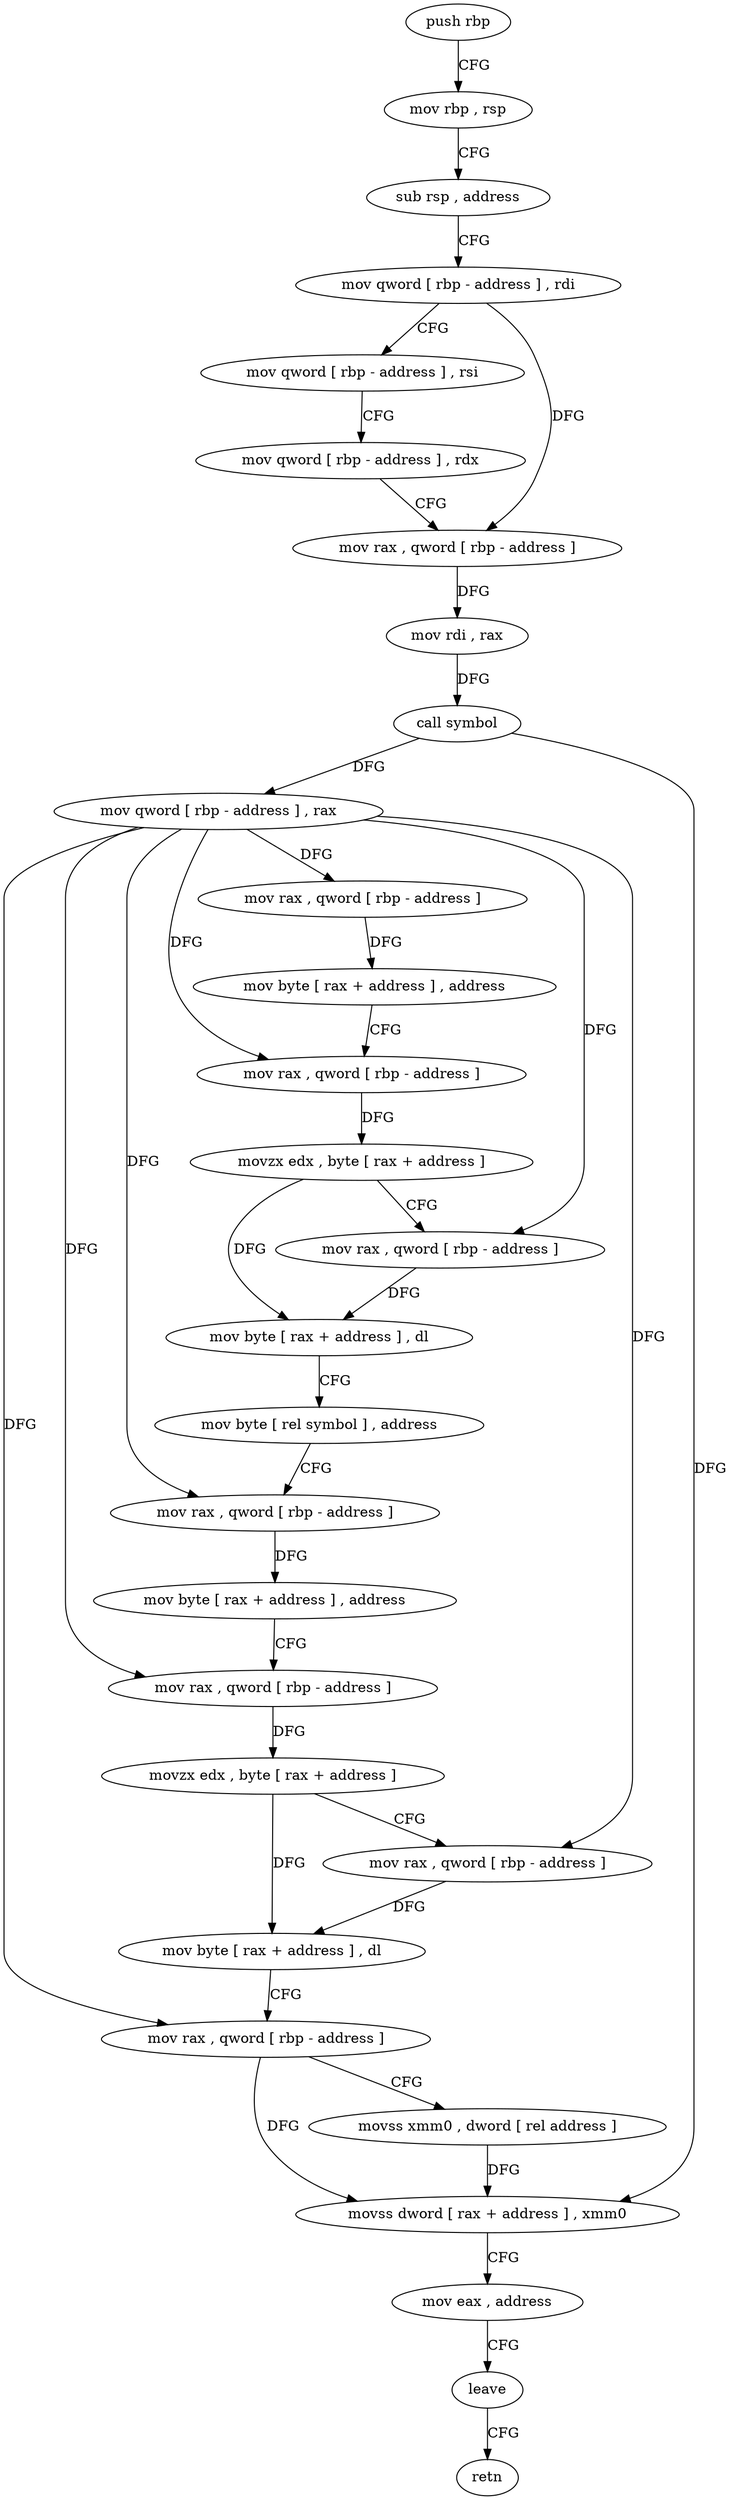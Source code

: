 digraph "func" {
"4258017" [label = "push rbp" ]
"4258018" [label = "mov rbp , rsp" ]
"4258021" [label = "sub rsp , address" ]
"4258025" [label = "mov qword [ rbp - address ] , rdi" ]
"4258029" [label = "mov qword [ rbp - address ] , rsi" ]
"4258033" [label = "mov qword [ rbp - address ] , rdx" ]
"4258037" [label = "mov rax , qword [ rbp - address ]" ]
"4258041" [label = "mov rdi , rax" ]
"4258044" [label = "call symbol" ]
"4258049" [label = "mov qword [ rbp - address ] , rax" ]
"4258053" [label = "mov rax , qword [ rbp - address ]" ]
"4258057" [label = "mov byte [ rax + address ] , address" ]
"4258061" [label = "mov rax , qword [ rbp - address ]" ]
"4258065" [label = "movzx edx , byte [ rax + address ]" ]
"4258069" [label = "mov rax , qword [ rbp - address ]" ]
"4258073" [label = "mov byte [ rax + address ] , dl" ]
"4258076" [label = "mov byte [ rel symbol ] , address" ]
"4258083" [label = "mov rax , qword [ rbp - address ]" ]
"4258087" [label = "mov byte [ rax + address ] , address" ]
"4258091" [label = "mov rax , qword [ rbp - address ]" ]
"4258095" [label = "movzx edx , byte [ rax + address ]" ]
"4258099" [label = "mov rax , qword [ rbp - address ]" ]
"4258103" [label = "mov byte [ rax + address ] , dl" ]
"4258106" [label = "mov rax , qword [ rbp - address ]" ]
"4258110" [label = "movss xmm0 , dword [ rel address ]" ]
"4258118" [label = "movss dword [ rax + address ] , xmm0" ]
"4258123" [label = "mov eax , address" ]
"4258128" [label = "leave" ]
"4258129" [label = "retn" ]
"4258017" -> "4258018" [ label = "CFG" ]
"4258018" -> "4258021" [ label = "CFG" ]
"4258021" -> "4258025" [ label = "CFG" ]
"4258025" -> "4258029" [ label = "CFG" ]
"4258025" -> "4258037" [ label = "DFG" ]
"4258029" -> "4258033" [ label = "CFG" ]
"4258033" -> "4258037" [ label = "CFG" ]
"4258037" -> "4258041" [ label = "DFG" ]
"4258041" -> "4258044" [ label = "DFG" ]
"4258044" -> "4258049" [ label = "DFG" ]
"4258044" -> "4258118" [ label = "DFG" ]
"4258049" -> "4258053" [ label = "DFG" ]
"4258049" -> "4258061" [ label = "DFG" ]
"4258049" -> "4258069" [ label = "DFG" ]
"4258049" -> "4258083" [ label = "DFG" ]
"4258049" -> "4258091" [ label = "DFG" ]
"4258049" -> "4258099" [ label = "DFG" ]
"4258049" -> "4258106" [ label = "DFG" ]
"4258053" -> "4258057" [ label = "DFG" ]
"4258057" -> "4258061" [ label = "CFG" ]
"4258061" -> "4258065" [ label = "DFG" ]
"4258065" -> "4258069" [ label = "CFG" ]
"4258065" -> "4258073" [ label = "DFG" ]
"4258069" -> "4258073" [ label = "DFG" ]
"4258073" -> "4258076" [ label = "CFG" ]
"4258076" -> "4258083" [ label = "CFG" ]
"4258083" -> "4258087" [ label = "DFG" ]
"4258087" -> "4258091" [ label = "CFG" ]
"4258091" -> "4258095" [ label = "DFG" ]
"4258095" -> "4258099" [ label = "CFG" ]
"4258095" -> "4258103" [ label = "DFG" ]
"4258099" -> "4258103" [ label = "DFG" ]
"4258103" -> "4258106" [ label = "CFG" ]
"4258106" -> "4258110" [ label = "CFG" ]
"4258106" -> "4258118" [ label = "DFG" ]
"4258110" -> "4258118" [ label = "DFG" ]
"4258118" -> "4258123" [ label = "CFG" ]
"4258123" -> "4258128" [ label = "CFG" ]
"4258128" -> "4258129" [ label = "CFG" ]
}
